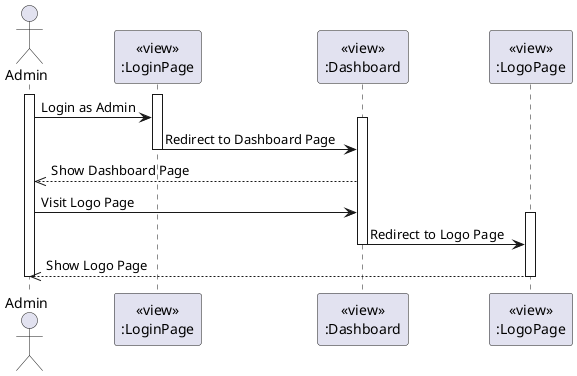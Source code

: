 @startuml ManageLogo
actor Admin
participant LoginPageView [
  <<view>>
  :LoginPage
]

participant DashboardView [
  <<view>>
  :Dashboard
]

participant LogoView [
  <<view>>
  :LogoPage
]

activate Admin
activate LoginPageView
Admin -> LoginPageView: Login as Admin
activate DashboardView
LoginPageView -> DashboardView: Redirect to Dashboard Page
deactivate LoginPageView

DashboardView -->> Admin: Show Dashboard Page

Admin -> DashboardView: Visit Logo Page
activate LogoView
DashboardView -> LogoView: Redirect to Logo Page
deactivate DashboardView

LogoView -->> Admin: Show Logo Page

deactivate Admin
deactivate LogoView
@enduml
